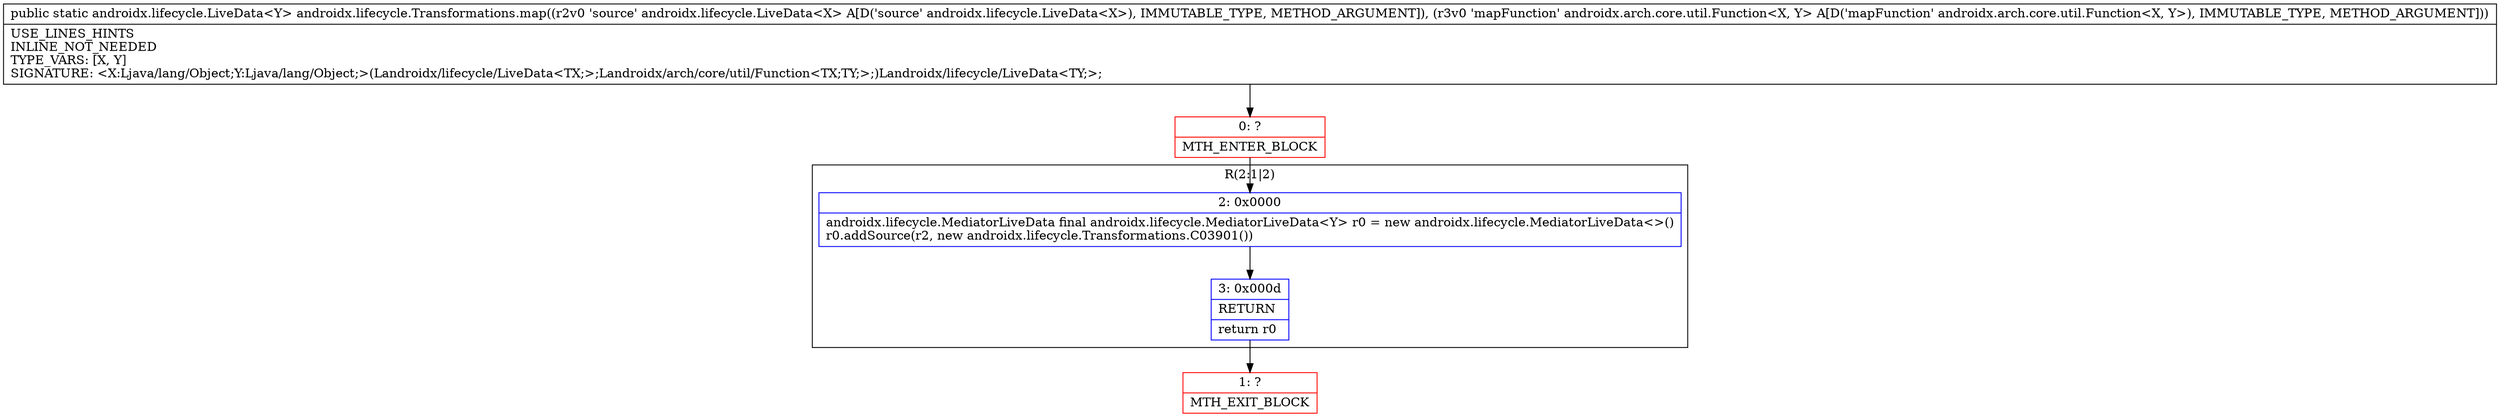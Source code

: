 digraph "CFG forandroidx.lifecycle.Transformations.map(Landroidx\/lifecycle\/LiveData;Landroidx\/arch\/core\/util\/Function;)Landroidx\/lifecycle\/LiveData;" {
subgraph cluster_Region_307076386 {
label = "R(2:1|2)";
node [shape=record,color=blue];
Node_2 [shape=record,label="{2\:\ 0x0000|androidx.lifecycle.MediatorLiveData final androidx.lifecycle.MediatorLiveData\<Y\> r0 = new androidx.lifecycle.MediatorLiveData\<\>()\lr0.addSource(r2, new androidx.lifecycle.Transformations.C03901())\l}"];
Node_3 [shape=record,label="{3\:\ 0x000d|RETURN\l|return r0\l}"];
}
Node_0 [shape=record,color=red,label="{0\:\ ?|MTH_ENTER_BLOCK\l}"];
Node_1 [shape=record,color=red,label="{1\:\ ?|MTH_EXIT_BLOCK\l}"];
MethodNode[shape=record,label="{public static androidx.lifecycle.LiveData\<Y\> androidx.lifecycle.Transformations.map((r2v0 'source' androidx.lifecycle.LiveData\<X\> A[D('source' androidx.lifecycle.LiveData\<X\>), IMMUTABLE_TYPE, METHOD_ARGUMENT]), (r3v0 'mapFunction' androidx.arch.core.util.Function\<X, Y\> A[D('mapFunction' androidx.arch.core.util.Function\<X, Y\>), IMMUTABLE_TYPE, METHOD_ARGUMENT]))  | USE_LINES_HINTS\lINLINE_NOT_NEEDED\lTYPE_VARS: [X, Y]\lSIGNATURE: \<X:Ljava\/lang\/Object;Y:Ljava\/lang\/Object;\>(Landroidx\/lifecycle\/LiveData\<TX;\>;Landroidx\/arch\/core\/util\/Function\<TX;TY;\>;)Landroidx\/lifecycle\/LiveData\<TY;\>;\l}"];
MethodNode -> Node_0;Node_2 -> Node_3;
Node_3 -> Node_1;
Node_0 -> Node_2;
}


